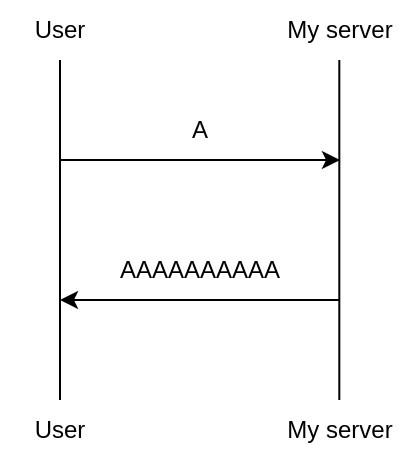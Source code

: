 <mxfile version="18.1.3" type="github"><diagram id="RnHT67gc2wdafRQIBzxJ" name="Page-1"><mxGraphModel dx="539" dy="295" grid="1" gridSize="10" guides="1" tooltips="1" connect="1" arrows="1" fold="1" page="1" pageScale="1" pageWidth="827" pageHeight="1169" math="0" shadow="0"><root><mxCell id="0"/><mxCell id="1" parent="0"/><mxCell id="s-zHdMe3ztjE71n5IfFw-2" value="User" style="text;html=1;strokeColor=none;fillColor=none;align=center;verticalAlign=middle;whiteSpace=wrap;rounded=0;" vertex="1" parent="1"><mxGeometry x="280" y="120" width="60" height="30" as="geometry"/></mxCell><mxCell id="s-zHdMe3ztjE71n5IfFw-3" value="My server" style="text;html=1;strokeColor=none;fillColor=none;align=center;verticalAlign=middle;whiteSpace=wrap;rounded=0;" vertex="1" parent="1"><mxGeometry x="420" y="120" width="60" height="30" as="geometry"/></mxCell><mxCell id="s-zHdMe3ztjE71n5IfFw-4" value="" style="endArrow=none;html=1;rounded=0;" edge="1" parent="1"><mxGeometry width="50" height="50" relative="1" as="geometry"><mxPoint x="310" y="320" as="sourcePoint"/><mxPoint x="310" y="150" as="targetPoint"/></mxGeometry></mxCell><mxCell id="s-zHdMe3ztjE71n5IfFw-5" value="" style="endArrow=none;html=1;rounded=0;" edge="1" parent="1"><mxGeometry width="50" height="50" relative="1" as="geometry"><mxPoint x="449.66" y="320" as="sourcePoint"/><mxPoint x="449.66" y="150" as="targetPoint"/></mxGeometry></mxCell><mxCell id="s-zHdMe3ztjE71n5IfFw-6" value="" style="endArrow=classic;html=1;rounded=0;" edge="1" parent="1"><mxGeometry width="50" height="50" relative="1" as="geometry"><mxPoint x="310" y="200" as="sourcePoint"/><mxPoint x="450" y="200" as="targetPoint"/></mxGeometry></mxCell><mxCell id="s-zHdMe3ztjE71n5IfFw-7" value="A" style="text;html=1;strokeColor=none;fillColor=none;align=center;verticalAlign=middle;whiteSpace=wrap;rounded=0;" vertex="1" parent="1"><mxGeometry x="350" y="170" width="60" height="30" as="geometry"/></mxCell><mxCell id="s-zHdMe3ztjE71n5IfFw-8" value="" style="endArrow=classic;html=1;rounded=0;" edge="1" parent="1"><mxGeometry width="50" height="50" relative="1" as="geometry"><mxPoint x="450" y="270" as="sourcePoint"/><mxPoint x="310" y="270" as="targetPoint"/></mxGeometry></mxCell><mxCell id="s-zHdMe3ztjE71n5IfFw-9" value="AAAAAAAAAA" style="text;html=1;strokeColor=none;fillColor=none;align=center;verticalAlign=middle;whiteSpace=wrap;rounded=0;" vertex="1" parent="1"><mxGeometry x="350" y="240" width="60" height="30" as="geometry"/></mxCell><mxCell id="s-zHdMe3ztjE71n5IfFw-10" value="User" style="text;html=1;strokeColor=none;fillColor=none;align=center;verticalAlign=middle;whiteSpace=wrap;rounded=0;" vertex="1" parent="1"><mxGeometry x="280" y="320" width="60" height="30" as="geometry"/></mxCell><mxCell id="s-zHdMe3ztjE71n5IfFw-11" value="My server" style="text;html=1;strokeColor=none;fillColor=none;align=center;verticalAlign=middle;whiteSpace=wrap;rounded=0;" vertex="1" parent="1"><mxGeometry x="420" y="320" width="60" height="30" as="geometry"/></mxCell></root></mxGraphModel></diagram></mxfile>